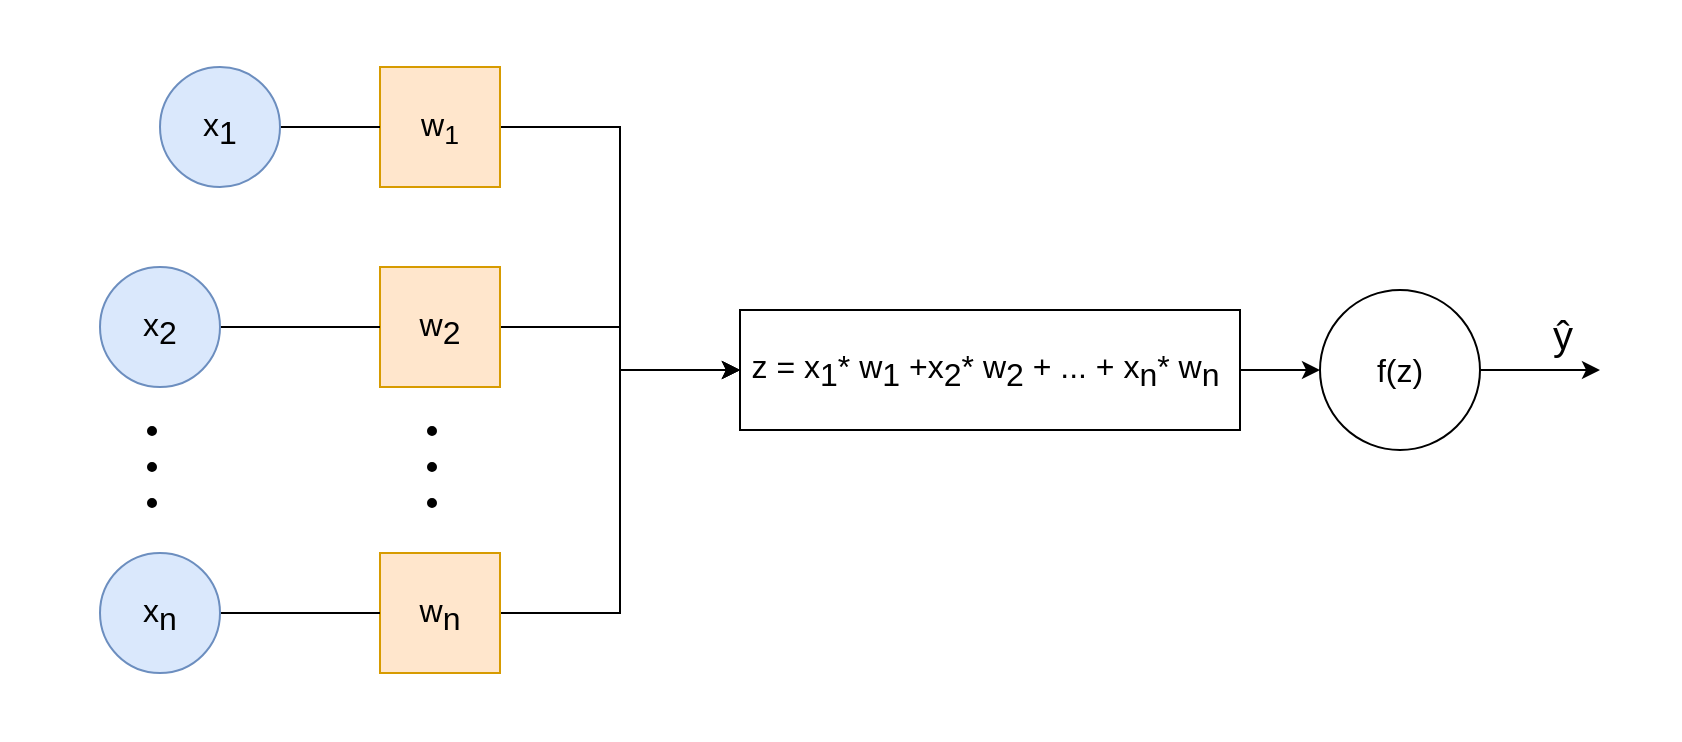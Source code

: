 <mxfile version="20.7.4" type="device"><diagram id="-stk6ibFraSNle1BVHG7" name="Página-1"><mxGraphModel dx="1434" dy="739" grid="1" gridSize="10" guides="1" tooltips="1" connect="1" arrows="1" fold="1" page="1" pageScale="1" pageWidth="827" pageHeight="1169" math="0" shadow="0"><root><mxCell id="0"/><mxCell id="1" parent="0"/><mxCell id="M5cCfHSnjfCDPxHP4pj9-1" value="" style="rounded=0;whiteSpace=wrap;html=1;fillColor=none;strokeColor=none;" vertex="1" parent="1"><mxGeometry x="20" y="70" width="840" height="370" as="geometry"/></mxCell><mxCell id="hBVQATttuLYockf8a9rl-5" style="edgeStyle=orthogonalEdgeStyle;rounded=0;orthogonalLoop=1;jettySize=auto;html=1;" parent="1" source="hgqk9EGcfHrgeYC1TX9C-1" edge="1"><mxGeometry relative="1" as="geometry"><mxPoint x="820" y="255" as="targetPoint"/></mxGeometry></mxCell><mxCell id="hgqk9EGcfHrgeYC1TX9C-1" value="&lt;font style=&quot;font-size: 16px;&quot;&gt;f(z)&lt;/font&gt;" style="ellipse;whiteSpace=wrap;html=1;aspect=fixed;" parent="1" vertex="1"><mxGeometry x="680" y="215" width="80" height="80" as="geometry"/></mxCell><mxCell id="hBVQATttuLYockf8a9rl-1" style="edgeStyle=orthogonalEdgeStyle;rounded=0;orthogonalLoop=1;jettySize=auto;html=1;entryX=0;entryY=0.5;entryDx=0;entryDy=0;" parent="1" source="hgqk9EGcfHrgeYC1TX9C-3" target="hgqk9EGcfHrgeYC1TX9C-13" edge="1"><mxGeometry relative="1" as="geometry"/></mxCell><mxCell id="hgqk9EGcfHrgeYC1TX9C-3" value="&lt;font style=&quot;font-size: 16px;&quot;&gt;w&lt;sub&gt;1&lt;/sub&gt;&lt;/font&gt;" style="rounded=0;whiteSpace=wrap;html=1;fillColor=#ffe6cc;strokeColor=#d79b00;" parent="1" vertex="1"><mxGeometry x="210" y="103.5" width="60" height="60" as="geometry"/></mxCell><mxCell id="hBVQATttuLYockf8a9rl-3" style="edgeStyle=orthogonalEdgeStyle;rounded=0;orthogonalLoop=1;jettySize=auto;html=1;entryX=0;entryY=0.5;entryDx=0;entryDy=0;" parent="1" source="hgqk9EGcfHrgeYC1TX9C-4" target="hgqk9EGcfHrgeYC1TX9C-13" edge="1"><mxGeometry relative="1" as="geometry"/></mxCell><mxCell id="hgqk9EGcfHrgeYC1TX9C-4" value="w&lt;sub style=&quot;font-size: 16px;&quot;&gt;2&lt;/sub&gt;" style="rounded=0;whiteSpace=wrap;html=1;fillColor=#ffe6cc;strokeColor=#d79b00;fontSize=16;" parent="1" vertex="1"><mxGeometry x="210" y="203.5" width="60" height="60" as="geometry"/></mxCell><mxCell id="hBVQATttuLYockf8a9rl-4" style="edgeStyle=orthogonalEdgeStyle;rounded=0;orthogonalLoop=1;jettySize=auto;html=1;entryX=0;entryY=0.5;entryDx=0;entryDy=0;" parent="1" source="hgqk9EGcfHrgeYC1TX9C-5" target="hgqk9EGcfHrgeYC1TX9C-13" edge="1"><mxGeometry relative="1" as="geometry"/></mxCell><mxCell id="hgqk9EGcfHrgeYC1TX9C-5" value="w&lt;sub style=&quot;font-size: 16px;&quot;&gt;n&lt;/sub&gt;" style="rounded=0;whiteSpace=wrap;html=1;fillColor=#ffe6cc;strokeColor=#d79b00;fontSize=16;" parent="1" vertex="1"><mxGeometry x="210" y="346.5" width="60" height="60" as="geometry"/></mxCell><mxCell id="hgqk9EGcfHrgeYC1TX9C-6" value="" style="ellipse;whiteSpace=wrap;html=1;fillColor=#000000;fontSize=5;" parent="1" vertex="1"><mxGeometry x="234" y="283.5" width="4" height="4" as="geometry"/></mxCell><mxCell id="hgqk9EGcfHrgeYC1TX9C-7" value="" style="ellipse;whiteSpace=wrap;html=1;fillColor=#000000;fontSize=5;" parent="1" vertex="1"><mxGeometry x="234" y="301.5" width="4" height="4" as="geometry"/></mxCell><mxCell id="hgqk9EGcfHrgeYC1TX9C-8" value="" style="ellipse;whiteSpace=wrap;html=1;fillColor=#000000;fontSize=5;" parent="1" vertex="1"><mxGeometry x="234" y="319.5" width="4" height="4" as="geometry"/></mxCell><mxCell id="hgqk9EGcfHrgeYC1TX9C-18" style="edgeStyle=orthogonalEdgeStyle;rounded=0;orthogonalLoop=1;jettySize=auto;html=1;entryX=0;entryY=0.5;entryDx=0;entryDy=0;" parent="1" source="hgqk9EGcfHrgeYC1TX9C-13" target="hgqk9EGcfHrgeYC1TX9C-1" edge="1"><mxGeometry relative="1" as="geometry"/></mxCell><mxCell id="hgqk9EGcfHrgeYC1TX9C-13" value="&lt;font style=&quot;font-size: 16px;&quot;&gt;z = x&lt;sub style=&quot;font-size: 16px;&quot;&gt;1&lt;/sub&gt;* w&lt;sub style=&quot;font-size: 16px;&quot;&gt;1&lt;/sub&gt; +x&lt;/font&gt;&lt;font style=&quot;font-size: 16px;&quot;&gt;&lt;span style=&quot;font-size: 16px;&quot;&gt;&lt;sub style=&quot;font-size: 16px;&quot;&gt;2&lt;/sub&gt;&lt;/span&gt;&lt;span style=&quot;font-size: 16px;&quot;&gt;* w&lt;/span&gt;&lt;/font&gt;&lt;font style=&quot;font-size: 16px;&quot;&gt;&lt;sub style=&quot;font-size: 16px;&quot;&gt;2&lt;/sub&gt;&lt;/font&gt;&lt;font style=&quot;font-size: 16px;&quot;&gt;&lt;span style=&quot;font-size: 16px;&quot;&gt;&amp;nbsp;+ ... + x&lt;/span&gt;&lt;sub style=&quot;font-size: 16px;&quot;&gt;n&lt;/sub&gt;&lt;span style=&quot;font-size: 16px;&quot;&gt;* w&lt;/span&gt;&lt;sub style=&quot;font-size: 16px;&quot;&gt;n&lt;/sub&gt;&lt;span style=&quot;font-size: 16px;&quot;&gt;&amp;nbsp;&lt;/span&gt;&lt;/font&gt;" style="rounded=0;whiteSpace=wrap;html=1;fillColor=default;fontSize=16;" parent="1" vertex="1"><mxGeometry x="390" y="225" width="250" height="60" as="geometry"/></mxCell><mxCell id="hgqk9EGcfHrgeYC1TX9C-27" style="edgeStyle=orthogonalEdgeStyle;rounded=0;orthogonalLoop=1;jettySize=auto;html=1;endArrow=none;endFill=0;" parent="1" source="hgqk9EGcfHrgeYC1TX9C-21" target="hgqk9EGcfHrgeYC1TX9C-3" edge="1"><mxGeometry relative="1" as="geometry"/></mxCell><mxCell id="hgqk9EGcfHrgeYC1TX9C-21" value="x&lt;sub style=&quot;font-size: 16px;&quot;&gt;1&lt;/sub&gt;" style="ellipse;whiteSpace=wrap;html=1;fillColor=#dae8fc;strokeColor=#6c8ebf;fontSize=16;" parent="1" vertex="1"><mxGeometry x="100" y="103.5" width="60" height="60" as="geometry"/></mxCell><mxCell id="hgqk9EGcfHrgeYC1TX9C-28" style="edgeStyle=orthogonalEdgeStyle;rounded=0;orthogonalLoop=1;jettySize=auto;html=1;entryX=0;entryY=0.5;entryDx=0;entryDy=0;endArrow=none;endFill=0;" parent="1" source="hgqk9EGcfHrgeYC1TX9C-22" target="hgqk9EGcfHrgeYC1TX9C-4" edge="1"><mxGeometry relative="1" as="geometry"/></mxCell><mxCell id="hgqk9EGcfHrgeYC1TX9C-22" value="x&lt;sub style=&quot;font-size: 16px;&quot;&gt;2&lt;/sub&gt;" style="ellipse;whiteSpace=wrap;html=1;fillColor=#dae8fc;strokeColor=#6c8ebf;fontSize=16;" parent="1" vertex="1"><mxGeometry x="70" y="203.5" width="60" height="60" as="geometry"/></mxCell><mxCell id="hgqk9EGcfHrgeYC1TX9C-29" style="edgeStyle=orthogonalEdgeStyle;rounded=0;orthogonalLoop=1;jettySize=auto;html=1;entryX=0;entryY=0.5;entryDx=0;entryDy=0;endArrow=none;endFill=0;" parent="1" source="hgqk9EGcfHrgeYC1TX9C-23" target="hgqk9EGcfHrgeYC1TX9C-5" edge="1"><mxGeometry relative="1" as="geometry"/></mxCell><mxCell id="hgqk9EGcfHrgeYC1TX9C-23" value="x&lt;sub style=&quot;font-size: 16px;&quot;&gt;n&lt;/sub&gt;" style="ellipse;whiteSpace=wrap;html=1;fillColor=#dae8fc;strokeColor=#6c8ebf;fontSize=16;" parent="1" vertex="1"><mxGeometry x="70" y="346.5" width="60" height="60" as="geometry"/></mxCell><mxCell id="hgqk9EGcfHrgeYC1TX9C-24" value="" style="ellipse;whiteSpace=wrap;html=1;fillColor=#000000;fontSize=5;" parent="1" vertex="1"><mxGeometry x="94" y="283.5" width="4" height="4" as="geometry"/></mxCell><mxCell id="hgqk9EGcfHrgeYC1TX9C-25" value="" style="ellipse;whiteSpace=wrap;html=1;fillColor=#000000;fontSize=5;" parent="1" vertex="1"><mxGeometry x="94" y="301.5" width="4" height="4" as="geometry"/></mxCell><mxCell id="hgqk9EGcfHrgeYC1TX9C-26" value="" style="ellipse;whiteSpace=wrap;html=1;fillColor=#000000;fontSize=5;" parent="1" vertex="1"><mxGeometry x="94" y="319.5" width="4" height="4" as="geometry"/></mxCell><mxCell id="hgqk9EGcfHrgeYC1TX9C-39" value="&lt;span style=&quot;text-align: left; background-color: rgb(255, 255, 255);&quot;&gt;&lt;font style=&quot;font-size: 20px;&quot;&gt;ŷ&lt;/font&gt;&lt;/span&gt;" style="text;html=1;strokeColor=none;fillColor=none;align=center;verticalAlign=middle;whiteSpace=wrap;rounded=0;dashed=1;" parent="1" vertex="1"><mxGeometry x="770" y="222" width="63" height="30" as="geometry"/></mxCell></root></mxGraphModel></diagram></mxfile>